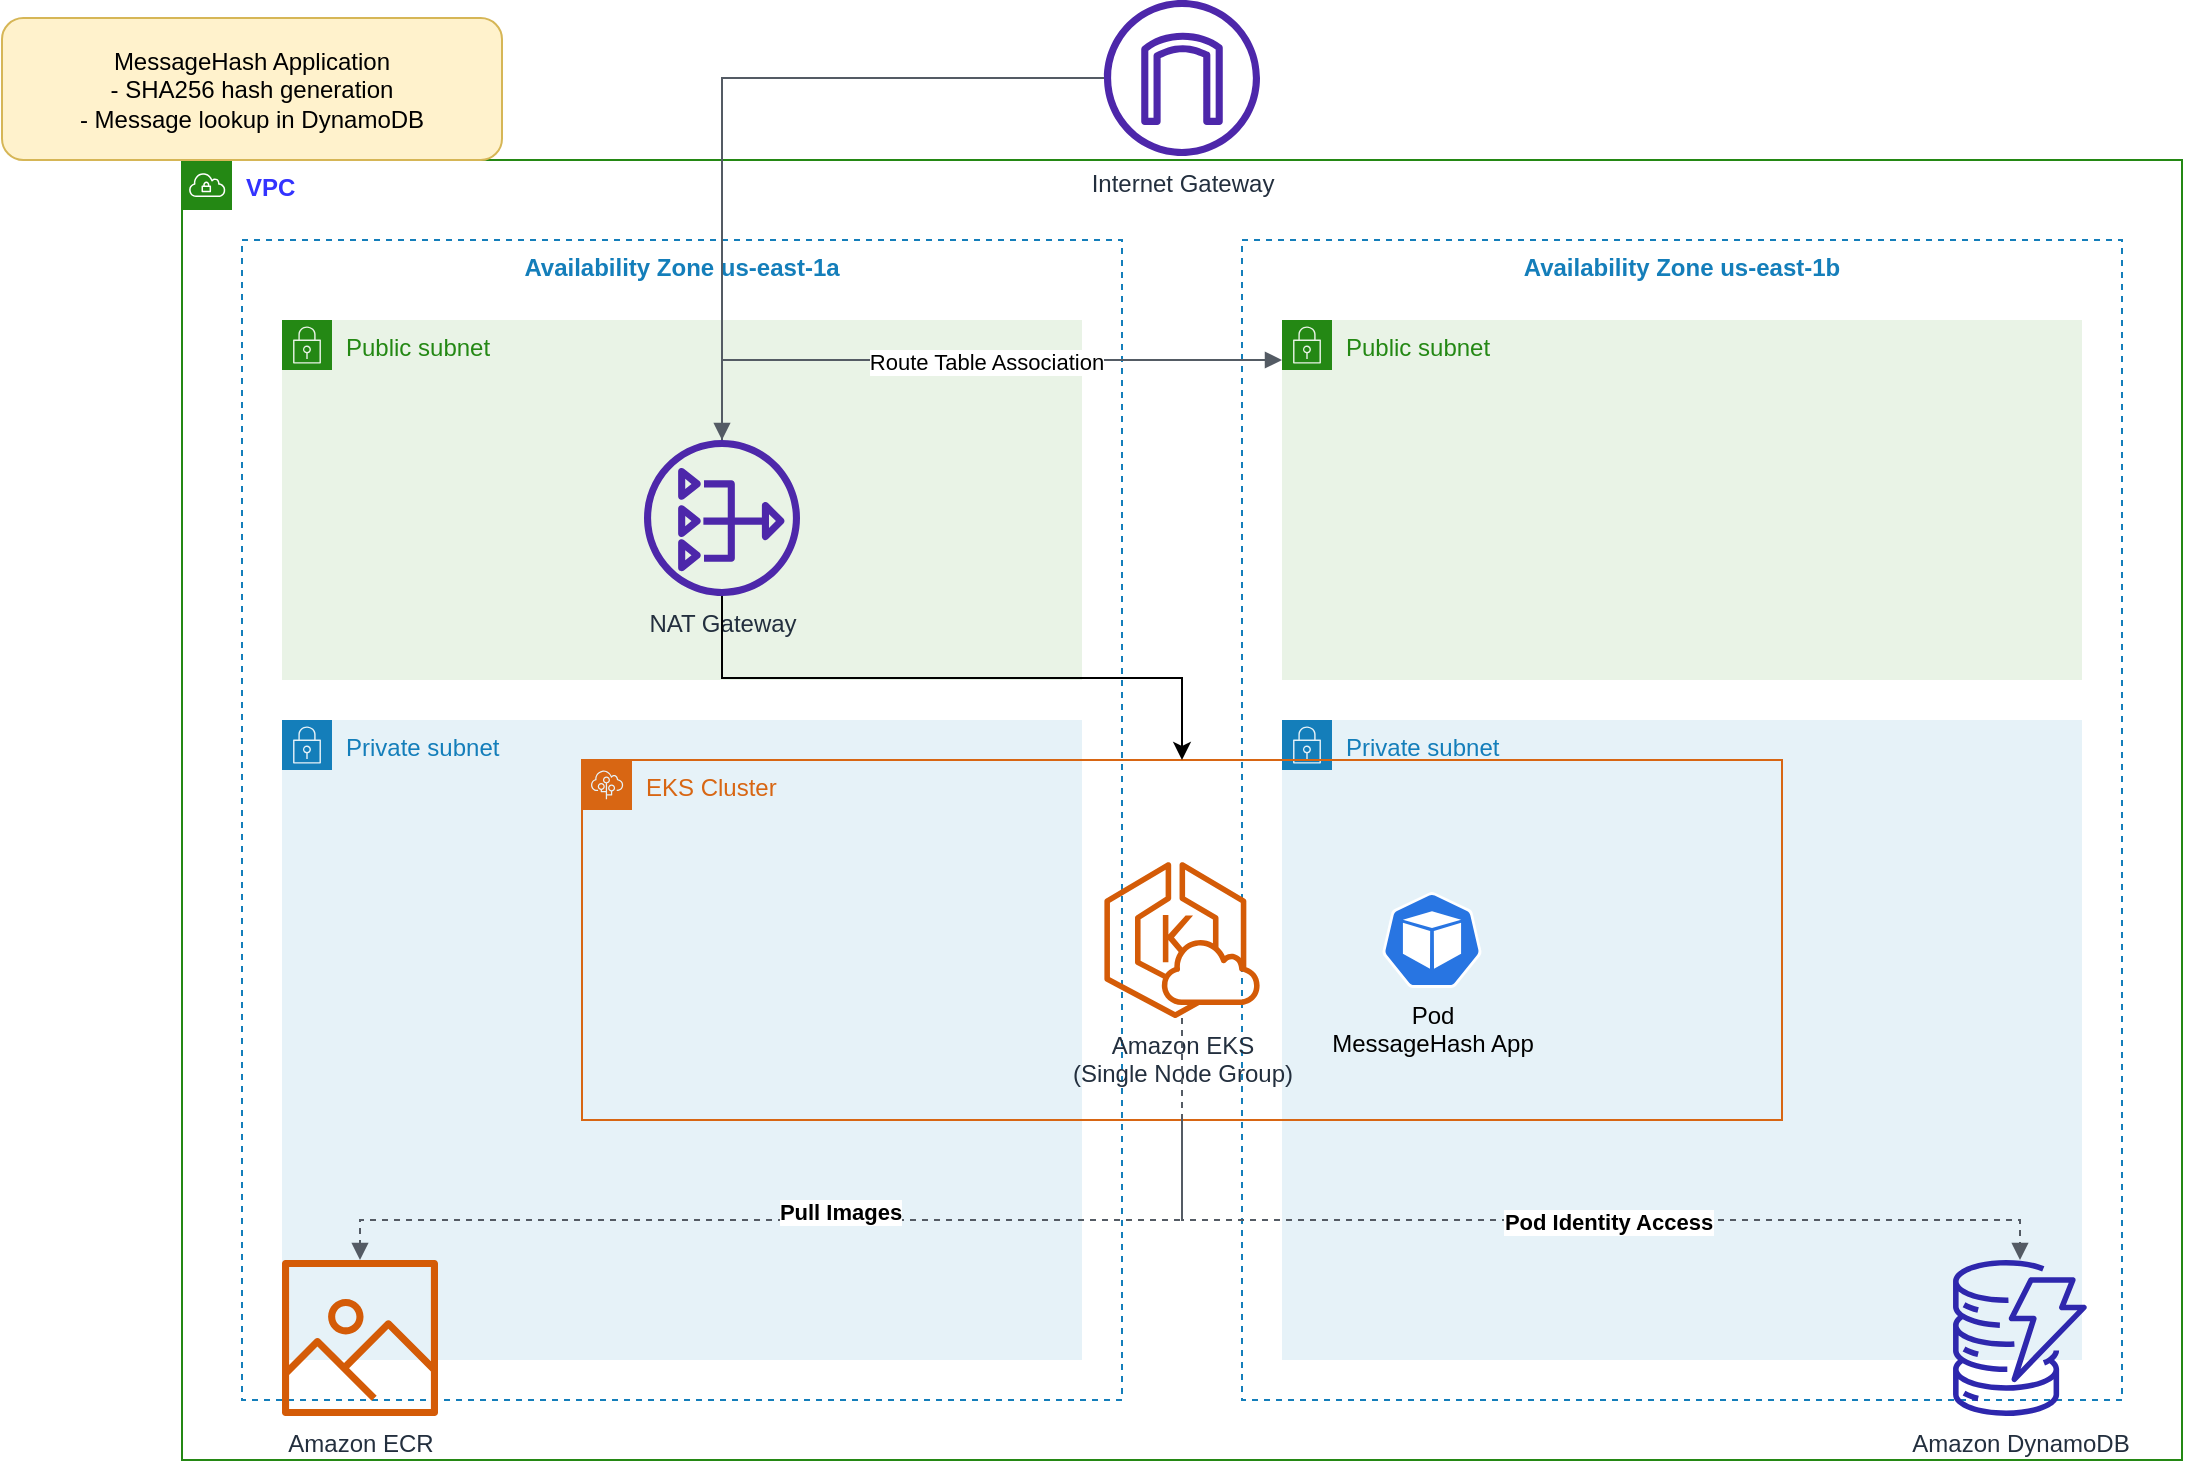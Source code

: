 <mxfile version="26.1.0">
  <diagram name="AWS MessageHash Architecture" id="FcLG9pCBlp_IIaaZ1BZP">
    <mxGraphModel dx="2208" dy="651" grid="1" gridSize="10" guides="1" tooltips="1" connect="1" arrows="1" fold="1" page="1" pageScale="1" pageWidth="850" pageHeight="1100" math="0" shadow="0">
      <root>
        <mxCell id="0" />
        <mxCell id="1" parent="0" />
        <mxCell id="rwYT-JNpnmGXrdmF2PWb-29" value="&lt;b&gt;&lt;font style=&quot;color: rgb(51, 51, 255);&quot;&gt;VPC&lt;/font&gt;&lt;/b&gt;" style="points=[[0,0],[0.25,0],[0.5,0],[0.75,0],[1,0],[1,0.25],[1,0.5],[1,0.75],[1,1],[0.75,1],[0.5,1],[0.25,1],[0,1],[0,0.75],[0,0.5],[0,0.25]];outlineConnect=0;gradientColor=none;html=1;whiteSpace=wrap;fontSize=12;fontStyle=0;container=1;pointerEvents=0;collapsible=0;recursiveResize=0;shape=mxgraph.aws4.group;grIcon=mxgraph.aws4.group_vpc;strokeColor=#248814;fillColor=none;verticalAlign=top;align=left;spacingLeft=30;fontColor=#AAB7B8;dashed=0;" vertex="1" parent="1">
          <mxGeometry x="50" y="120" width="1000" height="650" as="geometry" />
        </mxCell>
        <mxCell id="rwYT-JNpnmGXrdmF2PWb-30" value="&lt;b&gt;Availability Zone us-east-1a&lt;/b&gt;" style="fillColor=none;strokeColor=#147EBA;dashed=1;verticalAlign=top;fontStyle=0;fontColor=#147EBA;whiteSpace=wrap;html=1;" vertex="1" parent="rwYT-JNpnmGXrdmF2PWb-29">
          <mxGeometry x="30" y="40" width="440" height="580" as="geometry" />
        </mxCell>
        <mxCell id="rwYT-JNpnmGXrdmF2PWb-31" value="&lt;b&gt;Availability Zone us-east-1b&lt;/b&gt;" style="fillColor=none;strokeColor=#147EBA;dashed=1;verticalAlign=top;fontStyle=0;fontColor=#147EBA;whiteSpace=wrap;html=1;" vertex="1" parent="rwYT-JNpnmGXrdmF2PWb-29">
          <mxGeometry x="530" y="40" width="440" height="580" as="geometry" />
        </mxCell>
        <mxCell id="rwYT-JNpnmGXrdmF2PWb-32" value="Public subnet" style="points=[[0,0],[0.25,0],[0.5,0],[0.75,0],[1,0],[1,0.25],[1,0.5],[1,0.75],[1,1],[0.75,1],[0.5,1],[0.25,1],[0,1],[0,0.75],[0,0.5],[0,0.25]];outlineConnect=0;gradientColor=none;html=1;whiteSpace=wrap;fontSize=12;fontStyle=0;container=1;pointerEvents=0;collapsible=0;recursiveResize=0;shape=mxgraph.aws4.group;grIcon=mxgraph.aws4.group_security_group;grStroke=0;strokeColor=#248814;fillColor=#E9F3E6;verticalAlign=top;align=left;spacingLeft=30;fontColor=#248814;dashed=0;" vertex="1" parent="rwYT-JNpnmGXrdmF2PWb-29">
          <mxGeometry x="50" y="80" width="400" height="180" as="geometry" />
        </mxCell>
        <mxCell id="rwYT-JNpnmGXrdmF2PWb-33" value="NAT Gateway" style="sketch=0;outlineConnect=0;fontColor=#232F3E;gradientColor=none;fillColor=#4D27AA;strokeColor=none;dashed=0;verticalLabelPosition=bottom;verticalAlign=top;align=center;html=1;fontSize=12;fontStyle=0;aspect=fixed;pointerEvents=1;shape=mxgraph.aws4.nat_gateway;" vertex="1" parent="rwYT-JNpnmGXrdmF2PWb-32">
          <mxGeometry x="181" y="60" width="78" height="78" as="geometry" />
        </mxCell>
        <mxCell id="rwYT-JNpnmGXrdmF2PWb-34" value="Public subnet" style="points=[[0,0],[0.25,0],[0.5,0],[0.75,0],[1,0],[1,0.25],[1,0.5],[1,0.75],[1,1],[0.75,1],[0.5,1],[0.25,1],[0,1],[0,0.75],[0,0.5],[0,0.25]];outlineConnect=0;gradientColor=none;html=1;whiteSpace=wrap;fontSize=12;fontStyle=0;container=1;pointerEvents=0;collapsible=0;recursiveResize=0;shape=mxgraph.aws4.group;grIcon=mxgraph.aws4.group_security_group;grStroke=0;strokeColor=#248814;fillColor=#E9F3E6;verticalAlign=top;align=left;spacingLeft=30;fontColor=#248814;dashed=0;" vertex="1" parent="rwYT-JNpnmGXrdmF2PWb-29">
          <mxGeometry x="550" y="80" width="400" height="180" as="geometry" />
        </mxCell>
        <mxCell id="rwYT-JNpnmGXrdmF2PWb-35" value="Private subnet" style="points=[[0,0],[0.25,0],[0.5,0],[0.75,0],[1,0],[1,0.25],[1,0.5],[1,0.75],[1,1],[0.75,1],[0.5,1],[0.25,1],[0,1],[0,0.75],[0,0.5],[0,0.25]];outlineConnect=0;gradientColor=none;html=1;whiteSpace=wrap;fontSize=12;fontStyle=0;container=1;pointerEvents=0;collapsible=0;recursiveResize=0;shape=mxgraph.aws4.group;grIcon=mxgraph.aws4.group_security_group;grStroke=0;strokeColor=#147EBA;fillColor=#E6F2F8;verticalAlign=top;align=left;spacingLeft=30;fontColor=#147EBA;dashed=0;" vertex="1" parent="rwYT-JNpnmGXrdmF2PWb-29">
          <mxGeometry x="50" y="280" width="400" height="320" as="geometry" />
        </mxCell>
        <mxCell id="rwYT-JNpnmGXrdmF2PWb-36" value="Private subnet" style="points=[[0,0],[0.25,0],[0.5,0],[0.75,0],[1,0],[1,0.25],[1,0.5],[1,0.75],[1,1],[0.75,1],[0.5,1],[0.25,1],[0,1],[0,0.75],[0,0.5],[0,0.25]];outlineConnect=0;gradientColor=none;html=1;whiteSpace=wrap;fontSize=12;fontStyle=0;container=1;pointerEvents=0;collapsible=0;recursiveResize=0;shape=mxgraph.aws4.group;grIcon=mxgraph.aws4.group_security_group;grStroke=0;strokeColor=#147EBA;fillColor=#E6F2F8;verticalAlign=top;align=left;spacingLeft=30;fontColor=#147EBA;dashed=0;" vertex="1" parent="rwYT-JNpnmGXrdmF2PWb-29">
          <mxGeometry x="550" y="280" width="400" height="320" as="geometry" />
        </mxCell>
        <mxCell id="rwYT-JNpnmGXrdmF2PWb-37" value="Internet Gateway" style="sketch=0;outlineConnect=0;fontColor=#232F3E;gradientColor=none;fillColor=#4D27AA;strokeColor=none;dashed=0;verticalLabelPosition=bottom;verticalAlign=top;align=center;html=1;fontSize=12;fontStyle=0;aspect=fixed;pointerEvents=1;shape=mxgraph.aws4.internet_gateway;" vertex="1" parent="1">
          <mxGeometry x="511" y="40" width="78" height="78" as="geometry" />
        </mxCell>
        <mxCell id="rwYT-JNpnmGXrdmF2PWb-38" value="Amazon ECR" style="sketch=0;outlineConnect=0;fontColor=#232F3E;gradientColor=none;fillColor=#D45B07;strokeColor=none;dashed=0;verticalLabelPosition=bottom;verticalAlign=top;align=center;html=1;fontSize=12;fontStyle=0;aspect=fixed;pointerEvents=1;shape=mxgraph.aws4.container_registry_image;" vertex="1" parent="1">
          <mxGeometry x="100" y="670" width="78" height="78" as="geometry" />
        </mxCell>
        <mxCell id="rwYT-JNpnmGXrdmF2PWb-39" value="Amazon DynamoDB" style="sketch=0;outlineConnect=0;fontColor=#232F3E;gradientColor=none;fillColor=#2E27AD;strokeColor=none;dashed=0;verticalLabelPosition=bottom;verticalAlign=top;align=center;html=1;fontSize=12;fontStyle=0;aspect=fixed;pointerEvents=1;shape=mxgraph.aws4.dynamodb;" vertex="1" parent="1">
          <mxGeometry x="930" y="670" width="78" height="78" as="geometry" />
        </mxCell>
        <mxCell id="rwYT-JNpnmGXrdmF2PWb-40" value="EKS Cluster" style="points=[[0,0],[0.25,0],[0.5,0],[0.75,0],[1,0],[1,0.25],[1,0.5],[1,0.75],[1,1],[0.75,1],[0.5,1],[0.25,1],[0,1],[0,0.75],[0,0.5],[0,0.25]];outlineConnect=0;gradientColor=none;html=1;whiteSpace=wrap;fontSize=12;fontStyle=0;container=1;pointerEvents=0;collapsible=0;recursiveResize=0;shape=mxgraph.aws4.group;grIcon=mxgraph.aws4.group_elastic_beanstalk;strokeColor=#D86613;fillColor=none;verticalAlign=top;align=left;spacingLeft=30;fontColor=#D86613;dashed=0;" vertex="1" parent="1">
          <mxGeometry x="250" y="420" width="600" height="180" as="geometry" />
        </mxCell>
        <mxCell id="rwYT-JNpnmGXrdmF2PWb-41" value="Amazon EKS&#xa;(Single Node Group)" style="sketch=0;outlineConnect=0;fontColor=#232F3E;gradientColor=none;fillColor=#D45B07;strokeColor=none;dashed=0;verticalLabelPosition=bottom;verticalAlign=top;align=center;html=1;fontSize=12;fontStyle=0;aspect=fixed;pointerEvents=1;shape=mxgraph.aws4.eks_cloud;" vertex="1" parent="rwYT-JNpnmGXrdmF2PWb-40">
          <mxGeometry x="261" y="51" width="78" height="78" as="geometry" />
        </mxCell>
        <mxCell id="rwYT-JNpnmGXrdmF2PWb-42" value="Pod&#xa;MessageHash App" style="sketch=0;html=1;dashed=0;whitespace=wrap;fillColor=#2875E2;strokeColor=#ffffff;points=[[0.005,0.63,0],[0.1,0.2,0],[0.9,0.2,0],[0.5,0,0],[0.995,0.63,0],[0.72,0.99,0],[0.5,1,0],[0.28,0.99,0]];verticalLabelPosition=bottom;align=center;verticalAlign=top;shape=mxgraph.kubernetes.icon;prIcon=pod" vertex="1" parent="rwYT-JNpnmGXrdmF2PWb-40">
          <mxGeometry x="400" y="66" width="50" height="48" as="geometry" />
        </mxCell>
        <mxCell id="rwYT-JNpnmGXrdmF2PWb-43" value="" style="edgeStyle=orthogonalEdgeStyle;html=1;endArrow=block;elbow=vertical;startArrow=none;endFill=1;strokeColor=#545B64;rounded=0;" edge="1" parent="1" source="rwYT-JNpnmGXrdmF2PWb-37" target="rwYT-JNpnmGXrdmF2PWb-33">
          <mxGeometry width="100" relative="1" as="geometry">
            <mxPoint x="400" y="390" as="sourcePoint" />
            <mxPoint x="500" y="390" as="targetPoint" />
          </mxGeometry>
        </mxCell>
        <mxCell id="rwYT-JNpnmGXrdmF2PWb-45" value="" style="edgeStyle=orthogonalEdgeStyle;html=1;endArrow=block;elbow=vertical;startArrow=none;endFill=1;strokeColor=#545B64;rounded=0;dashed=1;fontStyle=1" edge="1" parent="1" source="rwYT-JNpnmGXrdmF2PWb-41" target="rwYT-JNpnmGXrdmF2PWb-38">
          <mxGeometry width="100" relative="1" as="geometry">
            <mxPoint x="400" y="390" as="sourcePoint" />
            <mxPoint x="500" y="390" as="targetPoint" />
            <Array as="points">
              <mxPoint x="550" y="650" />
              <mxPoint x="139" y="650" />
            </Array>
          </mxGeometry>
        </mxCell>
        <mxCell id="rwYT-JNpnmGXrdmF2PWb-46" value="Pull Images" style="edgeLabel;html=1;align=center;verticalAlign=middle;resizable=0;points=[];fontStyle=1" vertex="1" connectable="0" parent="rwYT-JNpnmGXrdmF2PWb-45">
          <mxGeometry x="0.024" y="-4" relative="1" as="geometry">
            <mxPoint as="offset" />
          </mxGeometry>
        </mxCell>
        <mxCell id="rwYT-JNpnmGXrdmF2PWb-47" value="" style="edgeStyle=orthogonalEdgeStyle;html=1;endArrow=block;elbow=vertical;startArrow=none;endFill=1;strokeColor=#545B64;rounded=0;dashed=1;" edge="1" parent="1" source="rwYT-JNpnmGXrdmF2PWb-40" target="rwYT-JNpnmGXrdmF2PWb-39">
          <mxGeometry width="100" relative="1" as="geometry">
            <mxPoint x="400" y="390" as="sourcePoint" />
            <mxPoint x="500" y="390" as="targetPoint" />
            <Array as="points">
              <mxPoint x="550" y="650" />
              <mxPoint x="969" y="650" />
            </Array>
          </mxGeometry>
        </mxCell>
        <mxCell id="rwYT-JNpnmGXrdmF2PWb-48" value="&lt;b&gt;Pod Identity Access&lt;/b&gt;" style="edgeLabel;html=1;align=center;verticalAlign=middle;resizable=0;points=[];" vertex="1" connectable="0" parent="rwYT-JNpnmGXrdmF2PWb-47">
          <mxGeometry x="0.075" y="-1" relative="1" as="geometry">
            <mxPoint as="offset" />
          </mxGeometry>
        </mxCell>
        <mxCell id="rwYT-JNpnmGXrdmF2PWb-49" value="MessageHash Application&#xa;- SHA256 hash generation&#xa;- Message lookup in DynamoDB" style="rounded=1;whiteSpace=wrap;html=1;strokeColor=#d6b656;fillColor=#fff2cc;" vertex="1" parent="1">
          <mxGeometry x="-40" y="49" width="250" height="71" as="geometry" />
        </mxCell>
        <mxCell id="rwYT-JNpnmGXrdmF2PWb-50" value="" style="edgeStyle=orthogonalEdgeStyle;html=1;endArrow=block;elbow=vertical;startArrow=none;endFill=1;strokeColor=#545B64;rounded=0;" edge="1" parent="1" source="rwYT-JNpnmGXrdmF2PWb-33" target="rwYT-JNpnmGXrdmF2PWb-34">
          <mxGeometry width="100" relative="1" as="geometry">
            <mxPoint x="310" y="220" as="sourcePoint" />
            <mxPoint x="500" y="390" as="targetPoint" />
            <Array as="points">
              <mxPoint x="360" y="220" />
              <mxPoint x="750" y="220" />
            </Array>
          </mxGeometry>
        </mxCell>
        <mxCell id="rwYT-JNpnmGXrdmF2PWb-51" value="Route Table Association" style="edgeLabel;html=1;align=center;verticalAlign=middle;resizable=0;points=[];" vertex="1" connectable="0" parent="rwYT-JNpnmGXrdmF2PWb-50">
          <mxGeometry x="0.075" y="-1" relative="1" as="geometry">
            <mxPoint as="offset" />
          </mxGeometry>
        </mxCell>
        <mxCell id="rwYT-JNpnmGXrdmF2PWb-52" style="edgeStyle=orthogonalEdgeStyle;rounded=0;orthogonalLoop=1;jettySize=auto;html=1;" edge="1" parent="1" source="rwYT-JNpnmGXrdmF2PWb-33" target="rwYT-JNpnmGXrdmF2PWb-40">
          <mxGeometry relative="1" as="geometry" />
        </mxCell>
      </root>
    </mxGraphModel>
  </diagram>
</mxfile>
